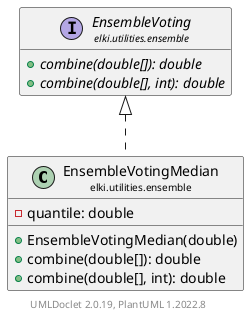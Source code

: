@startuml
    remove .*\.(Instance|Par|Parameterizer|Factory)$
    set namespaceSeparator none
    hide empty fields
    hide empty methods

    class "<size:14>EnsembleVotingMedian\n<size:10>elki.utilities.ensemble" as elki.utilities.ensemble.EnsembleVotingMedian [[EnsembleVotingMedian.html]] {
        -quantile: double
        +EnsembleVotingMedian(double)
        +combine(double[]): double
        +combine(double[], int): double
    }

    interface "<size:14>EnsembleVoting\n<size:10>elki.utilities.ensemble" as elki.utilities.ensemble.EnsembleVoting [[EnsembleVoting.html]] {
        {abstract} +combine(double[]): double
        {abstract} +combine(double[], int): double
    }
    class "<size:14>EnsembleVotingMedian.Par\n<size:10>elki.utilities.ensemble" as elki.utilities.ensemble.EnsembleVotingMedian.Par [[EnsembleVotingMedian.Par.html]]

    elki.utilities.ensemble.EnsembleVoting <|.. elki.utilities.ensemble.EnsembleVotingMedian
    elki.utilities.ensemble.EnsembleVotingMedian +-- elki.utilities.ensemble.EnsembleVotingMedian.Par

    center footer UMLDoclet 2.0.19, PlantUML 1.2022.8
@enduml
